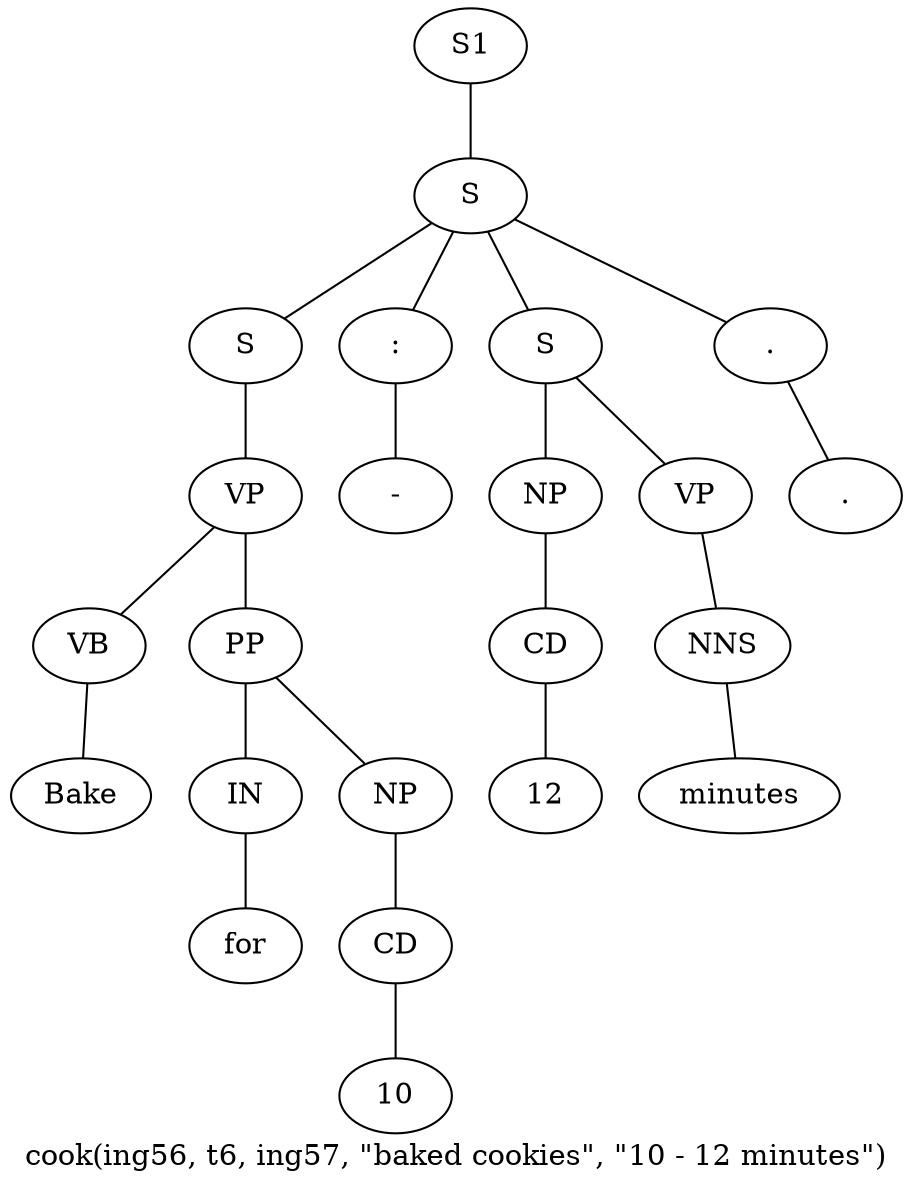 graph SyntaxGraph {
	label = "cook(ing56, t6, ing57, \"baked cookies\", \"10 - 12 minutes\")";
	Node0 [label="S1"];
	Node1 [label="S"];
	Node2 [label="S"];
	Node3 [label="VP"];
	Node4 [label="VB"];
	Node5 [label="Bake"];
	Node6 [label="PP"];
	Node7 [label="IN"];
	Node8 [label="for"];
	Node9 [label="NP"];
	Node10 [label="CD"];
	Node11 [label="10"];
	Node12 [label=":"];
	Node13 [label="-"];
	Node14 [label="S"];
	Node15 [label="NP"];
	Node16 [label="CD"];
	Node17 [label="12"];
	Node18 [label="VP"];
	Node19 [label="NNS"];
	Node20 [label="minutes"];
	Node21 [label="."];
	Node22 [label="."];

	Node0 -- Node1;
	Node1 -- Node2;
	Node1 -- Node12;
	Node1 -- Node14;
	Node1 -- Node21;
	Node2 -- Node3;
	Node3 -- Node4;
	Node3 -- Node6;
	Node4 -- Node5;
	Node6 -- Node7;
	Node6 -- Node9;
	Node7 -- Node8;
	Node9 -- Node10;
	Node10 -- Node11;
	Node12 -- Node13;
	Node14 -- Node15;
	Node14 -- Node18;
	Node15 -- Node16;
	Node16 -- Node17;
	Node18 -- Node19;
	Node19 -- Node20;
	Node21 -- Node22;
}